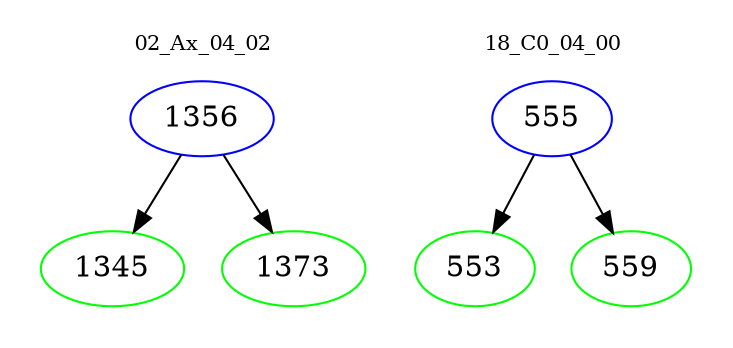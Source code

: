 digraph{
subgraph cluster_0 {
color = white
label = "02_Ax_04_02";
fontsize=10;
T0_1356 [label="1356", color="blue"]
T0_1356 -> T0_1345 [color="black"]
T0_1345 [label="1345", color="green"]
T0_1356 -> T0_1373 [color="black"]
T0_1373 [label="1373", color="green"]
}
subgraph cluster_1 {
color = white
label = "18_C0_04_00";
fontsize=10;
T1_555 [label="555", color="blue"]
T1_555 -> T1_553 [color="black"]
T1_553 [label="553", color="green"]
T1_555 -> T1_559 [color="black"]
T1_559 [label="559", color="green"]
}
}
